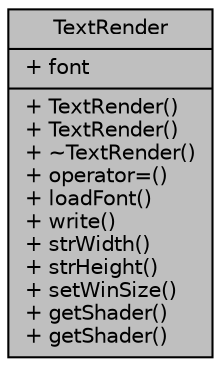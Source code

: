 digraph "TextRender"
{
 // LATEX_PDF_SIZE
  edge [fontname="Helvetica",fontsize="10",labelfontname="Helvetica",labelfontsize="10"];
  node [fontname="Helvetica",fontsize="10",shape=record];
  Node1 [label="{TextRender\n|+ font\l|+ TextRender()\l+ TextRender()\l+ ~TextRender()\l+ operator=()\l+ loadFont()\l+ write()\l+ strWidth()\l+ strHeight()\l+ setWinSize()\l+ getShader()\l+ getShader()\l}",height=0.2,width=0.4,color="black", fillcolor="grey75", style="filled", fontcolor="black",tooltip=" "];
}
